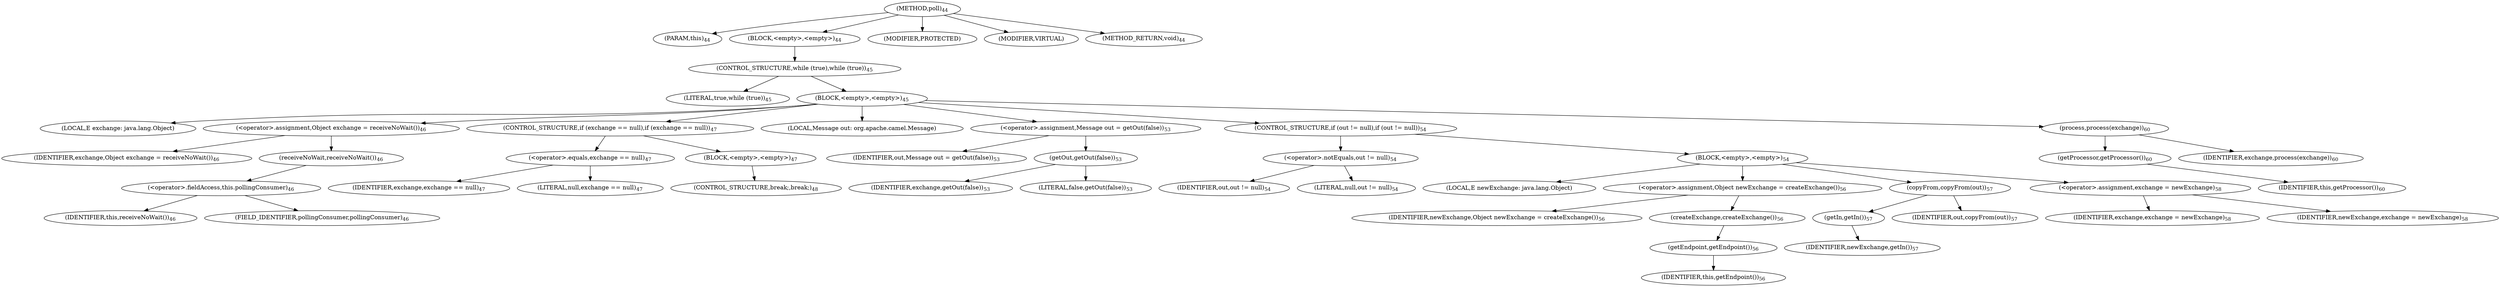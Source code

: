digraph "poll" {  
"41" [label = <(METHOD,poll)<SUB>44</SUB>> ]
"8" [label = <(PARAM,this)<SUB>44</SUB>> ]
"42" [label = <(BLOCK,&lt;empty&gt;,&lt;empty&gt;)<SUB>44</SUB>> ]
"43" [label = <(CONTROL_STRUCTURE,while (true),while (true))<SUB>45</SUB>> ]
"44" [label = <(LITERAL,true,while (true))<SUB>45</SUB>> ]
"45" [label = <(BLOCK,&lt;empty&gt;,&lt;empty&gt;)<SUB>45</SUB>> ]
"46" [label = <(LOCAL,E exchange: java.lang.Object)> ]
"47" [label = <(&lt;operator&gt;.assignment,Object exchange = receiveNoWait())<SUB>46</SUB>> ]
"48" [label = <(IDENTIFIER,exchange,Object exchange = receiveNoWait())<SUB>46</SUB>> ]
"49" [label = <(receiveNoWait,receiveNoWait())<SUB>46</SUB>> ]
"50" [label = <(&lt;operator&gt;.fieldAccess,this.pollingConsumer)<SUB>46</SUB>> ]
"51" [label = <(IDENTIFIER,this,receiveNoWait())<SUB>46</SUB>> ]
"52" [label = <(FIELD_IDENTIFIER,pollingConsumer,pollingConsumer)<SUB>46</SUB>> ]
"53" [label = <(CONTROL_STRUCTURE,if (exchange == null),if (exchange == null))<SUB>47</SUB>> ]
"54" [label = <(&lt;operator&gt;.equals,exchange == null)<SUB>47</SUB>> ]
"55" [label = <(IDENTIFIER,exchange,exchange == null)<SUB>47</SUB>> ]
"56" [label = <(LITERAL,null,exchange == null)<SUB>47</SUB>> ]
"57" [label = <(BLOCK,&lt;empty&gt;,&lt;empty&gt;)<SUB>47</SUB>> ]
"58" [label = <(CONTROL_STRUCTURE,break;,break;)<SUB>48</SUB>> ]
"59" [label = <(LOCAL,Message out: org.apache.camel.Message)> ]
"60" [label = <(&lt;operator&gt;.assignment,Message out = getOut(false))<SUB>53</SUB>> ]
"61" [label = <(IDENTIFIER,out,Message out = getOut(false))<SUB>53</SUB>> ]
"62" [label = <(getOut,getOut(false))<SUB>53</SUB>> ]
"63" [label = <(IDENTIFIER,exchange,getOut(false))<SUB>53</SUB>> ]
"64" [label = <(LITERAL,false,getOut(false))<SUB>53</SUB>> ]
"65" [label = <(CONTROL_STRUCTURE,if (out != null),if (out != null))<SUB>54</SUB>> ]
"66" [label = <(&lt;operator&gt;.notEquals,out != null)<SUB>54</SUB>> ]
"67" [label = <(IDENTIFIER,out,out != null)<SUB>54</SUB>> ]
"68" [label = <(LITERAL,null,out != null)<SUB>54</SUB>> ]
"69" [label = <(BLOCK,&lt;empty&gt;,&lt;empty&gt;)<SUB>54</SUB>> ]
"70" [label = <(LOCAL,E newExchange: java.lang.Object)> ]
"71" [label = <(&lt;operator&gt;.assignment,Object newExchange = createExchange())<SUB>56</SUB>> ]
"72" [label = <(IDENTIFIER,newExchange,Object newExchange = createExchange())<SUB>56</SUB>> ]
"73" [label = <(createExchange,createExchange())<SUB>56</SUB>> ]
"74" [label = <(getEndpoint,getEndpoint())<SUB>56</SUB>> ]
"7" [label = <(IDENTIFIER,this,getEndpoint())<SUB>56</SUB>> ]
"75" [label = <(copyFrom,copyFrom(out))<SUB>57</SUB>> ]
"76" [label = <(getIn,getIn())<SUB>57</SUB>> ]
"77" [label = <(IDENTIFIER,newExchange,getIn())<SUB>57</SUB>> ]
"78" [label = <(IDENTIFIER,out,copyFrom(out))<SUB>57</SUB>> ]
"79" [label = <(&lt;operator&gt;.assignment,exchange = newExchange)<SUB>58</SUB>> ]
"80" [label = <(IDENTIFIER,exchange,exchange = newExchange)<SUB>58</SUB>> ]
"81" [label = <(IDENTIFIER,newExchange,exchange = newExchange)<SUB>58</SUB>> ]
"82" [label = <(process,process(exchange))<SUB>60</SUB>> ]
"83" [label = <(getProcessor,getProcessor())<SUB>60</SUB>> ]
"9" [label = <(IDENTIFIER,this,getProcessor())<SUB>60</SUB>> ]
"84" [label = <(IDENTIFIER,exchange,process(exchange))<SUB>60</SUB>> ]
"85" [label = <(MODIFIER,PROTECTED)> ]
"86" [label = <(MODIFIER,VIRTUAL)> ]
"87" [label = <(METHOD_RETURN,void)<SUB>44</SUB>> ]
  "41" -> "8" 
  "41" -> "42" 
  "41" -> "85" 
  "41" -> "86" 
  "41" -> "87" 
  "42" -> "43" 
  "43" -> "44" 
  "43" -> "45" 
  "45" -> "46" 
  "45" -> "47" 
  "45" -> "53" 
  "45" -> "59" 
  "45" -> "60" 
  "45" -> "65" 
  "45" -> "82" 
  "47" -> "48" 
  "47" -> "49" 
  "49" -> "50" 
  "50" -> "51" 
  "50" -> "52" 
  "53" -> "54" 
  "53" -> "57" 
  "54" -> "55" 
  "54" -> "56" 
  "57" -> "58" 
  "60" -> "61" 
  "60" -> "62" 
  "62" -> "63" 
  "62" -> "64" 
  "65" -> "66" 
  "65" -> "69" 
  "66" -> "67" 
  "66" -> "68" 
  "69" -> "70" 
  "69" -> "71" 
  "69" -> "75" 
  "69" -> "79" 
  "71" -> "72" 
  "71" -> "73" 
  "73" -> "74" 
  "74" -> "7" 
  "75" -> "76" 
  "75" -> "78" 
  "76" -> "77" 
  "79" -> "80" 
  "79" -> "81" 
  "82" -> "83" 
  "82" -> "84" 
  "83" -> "9" 
}
